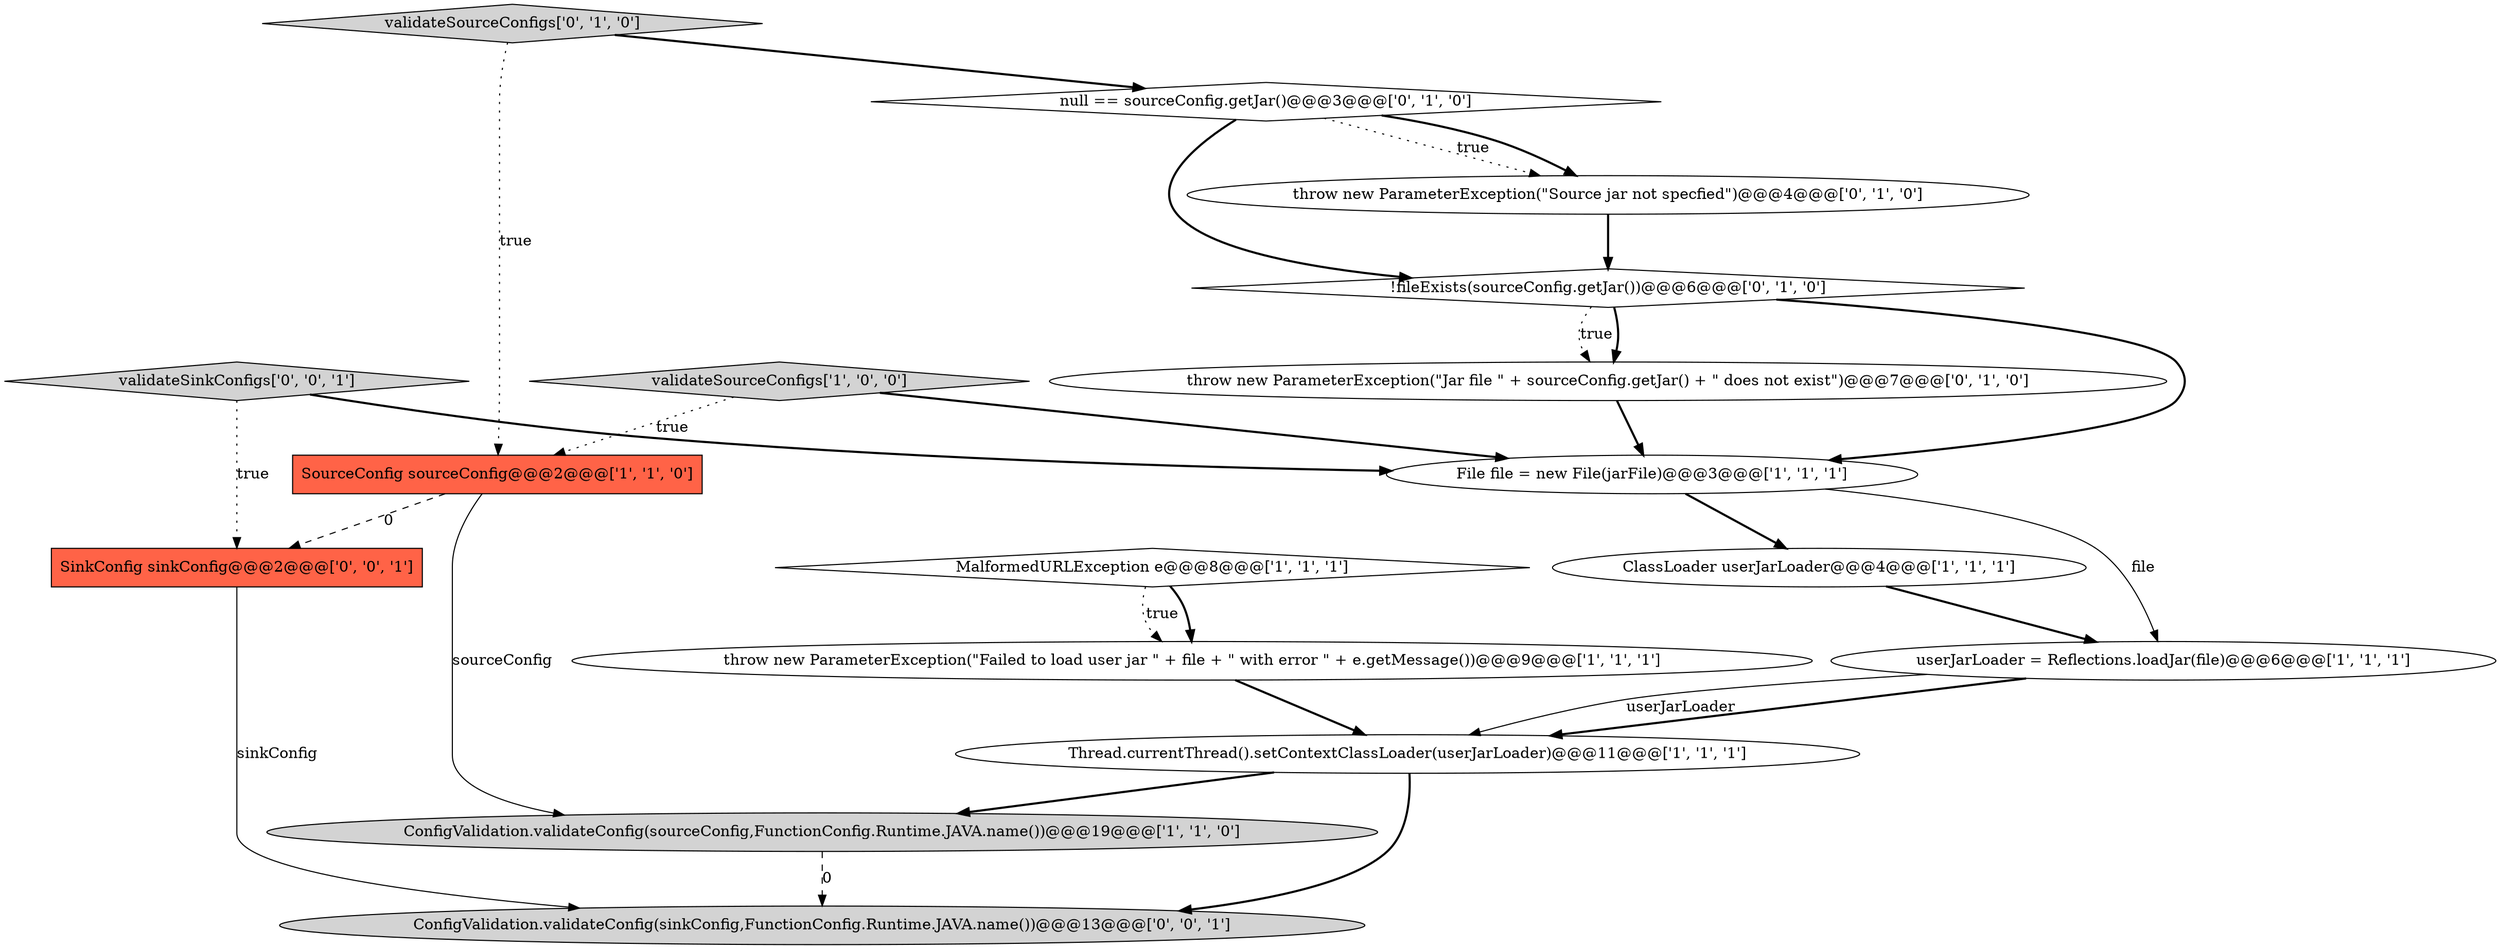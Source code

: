 digraph {
2 [style = filled, label = "ClassLoader userJarLoader@@@4@@@['1', '1', '1']", fillcolor = white, shape = ellipse image = "AAA0AAABBB1BBB"];
16 [style = filled, label = "ConfigValidation.validateConfig(sinkConfig,FunctionConfig.Runtime.JAVA.name())@@@13@@@['0', '0', '1']", fillcolor = lightgray, shape = ellipse image = "AAA0AAABBB3BBB"];
6 [style = filled, label = "throw new ParameterException(\"Failed to load user jar \" + file + \" with error \" + e.getMessage())@@@9@@@['1', '1', '1']", fillcolor = white, shape = ellipse image = "AAA0AAABBB1BBB"];
9 [style = filled, label = "!fileExists(sourceConfig.getJar())@@@6@@@['0', '1', '0']", fillcolor = white, shape = diamond image = "AAA1AAABBB2BBB"];
12 [style = filled, label = "validateSourceConfigs['0', '1', '0']", fillcolor = lightgray, shape = diamond image = "AAA0AAABBB2BBB"];
15 [style = filled, label = "validateSinkConfigs['0', '0', '1']", fillcolor = lightgray, shape = diamond image = "AAA0AAABBB3BBB"];
5 [style = filled, label = "File file = new File(jarFile)@@@3@@@['1', '1', '1']", fillcolor = white, shape = ellipse image = "AAA0AAABBB1BBB"];
11 [style = filled, label = "throw new ParameterException(\"Jar file \" + sourceConfig.getJar() + \" does not exist\")@@@7@@@['0', '1', '0']", fillcolor = white, shape = ellipse image = "AAA1AAABBB2BBB"];
1 [style = filled, label = "Thread.currentThread().setContextClassLoader(userJarLoader)@@@11@@@['1', '1', '1']", fillcolor = white, shape = ellipse image = "AAA0AAABBB1BBB"];
10 [style = filled, label = "throw new ParameterException(\"Source jar not specfied\")@@@4@@@['0', '1', '0']", fillcolor = white, shape = ellipse image = "AAA1AAABBB2BBB"];
8 [style = filled, label = "userJarLoader = Reflections.loadJar(file)@@@6@@@['1', '1', '1']", fillcolor = white, shape = ellipse image = "AAA0AAABBB1BBB"];
3 [style = filled, label = "ConfigValidation.validateConfig(sourceConfig,FunctionConfig.Runtime.JAVA.name())@@@19@@@['1', '1', '0']", fillcolor = lightgray, shape = ellipse image = "AAA0AAABBB1BBB"];
4 [style = filled, label = "SourceConfig sourceConfig@@@2@@@['1', '1', '0']", fillcolor = tomato, shape = box image = "AAA0AAABBB1BBB"];
0 [style = filled, label = "validateSourceConfigs['1', '0', '0']", fillcolor = lightgray, shape = diamond image = "AAA0AAABBB1BBB"];
7 [style = filled, label = "MalformedURLException e@@@8@@@['1', '1', '1']", fillcolor = white, shape = diamond image = "AAA0AAABBB1BBB"];
13 [style = filled, label = "null == sourceConfig.getJar()@@@3@@@['0', '1', '0']", fillcolor = white, shape = diamond image = "AAA1AAABBB2BBB"];
14 [style = filled, label = "SinkConfig sinkConfig@@@2@@@['0', '0', '1']", fillcolor = tomato, shape = box image = "AAA0AAABBB3BBB"];
5->2 [style = bold, label=""];
4->14 [style = dashed, label="0"];
9->11 [style = bold, label=""];
5->8 [style = solid, label="file"];
3->16 [style = dashed, label="0"];
10->9 [style = bold, label=""];
4->3 [style = solid, label="sourceConfig"];
9->11 [style = dotted, label="true"];
7->6 [style = bold, label=""];
13->10 [style = dotted, label="true"];
2->8 [style = bold, label=""];
12->13 [style = bold, label=""];
8->1 [style = bold, label=""];
1->3 [style = bold, label=""];
12->4 [style = dotted, label="true"];
14->16 [style = solid, label="sinkConfig"];
15->5 [style = bold, label=""];
13->9 [style = bold, label=""];
0->4 [style = dotted, label="true"];
0->5 [style = bold, label=""];
8->1 [style = solid, label="userJarLoader"];
13->10 [style = bold, label=""];
1->16 [style = bold, label=""];
15->14 [style = dotted, label="true"];
9->5 [style = bold, label=""];
6->1 [style = bold, label=""];
11->5 [style = bold, label=""];
7->6 [style = dotted, label="true"];
}
